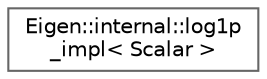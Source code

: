 digraph "Graphical Class Hierarchy"
{
 // LATEX_PDF_SIZE
  bgcolor="transparent";
  edge [fontname=Helvetica,fontsize=10,labelfontname=Helvetica,labelfontsize=10];
  node [fontname=Helvetica,fontsize=10,shape=box,height=0.2,width=0.4];
  rankdir="LR";
  Node0 [id="Node000000",label="Eigen::internal::log1p\l_impl\< Scalar \>",height=0.2,width=0.4,color="grey40", fillcolor="white", style="filled",URL="$structEigen_1_1internal_1_1log1p__impl.html",tooltip=" "];
}
